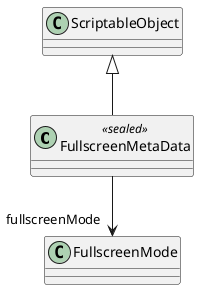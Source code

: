 @startuml
class FullscreenMetaData <<sealed>> {
}
ScriptableObject <|-- FullscreenMetaData
FullscreenMetaData --> "fullscreenMode" FullscreenMode
@enduml
